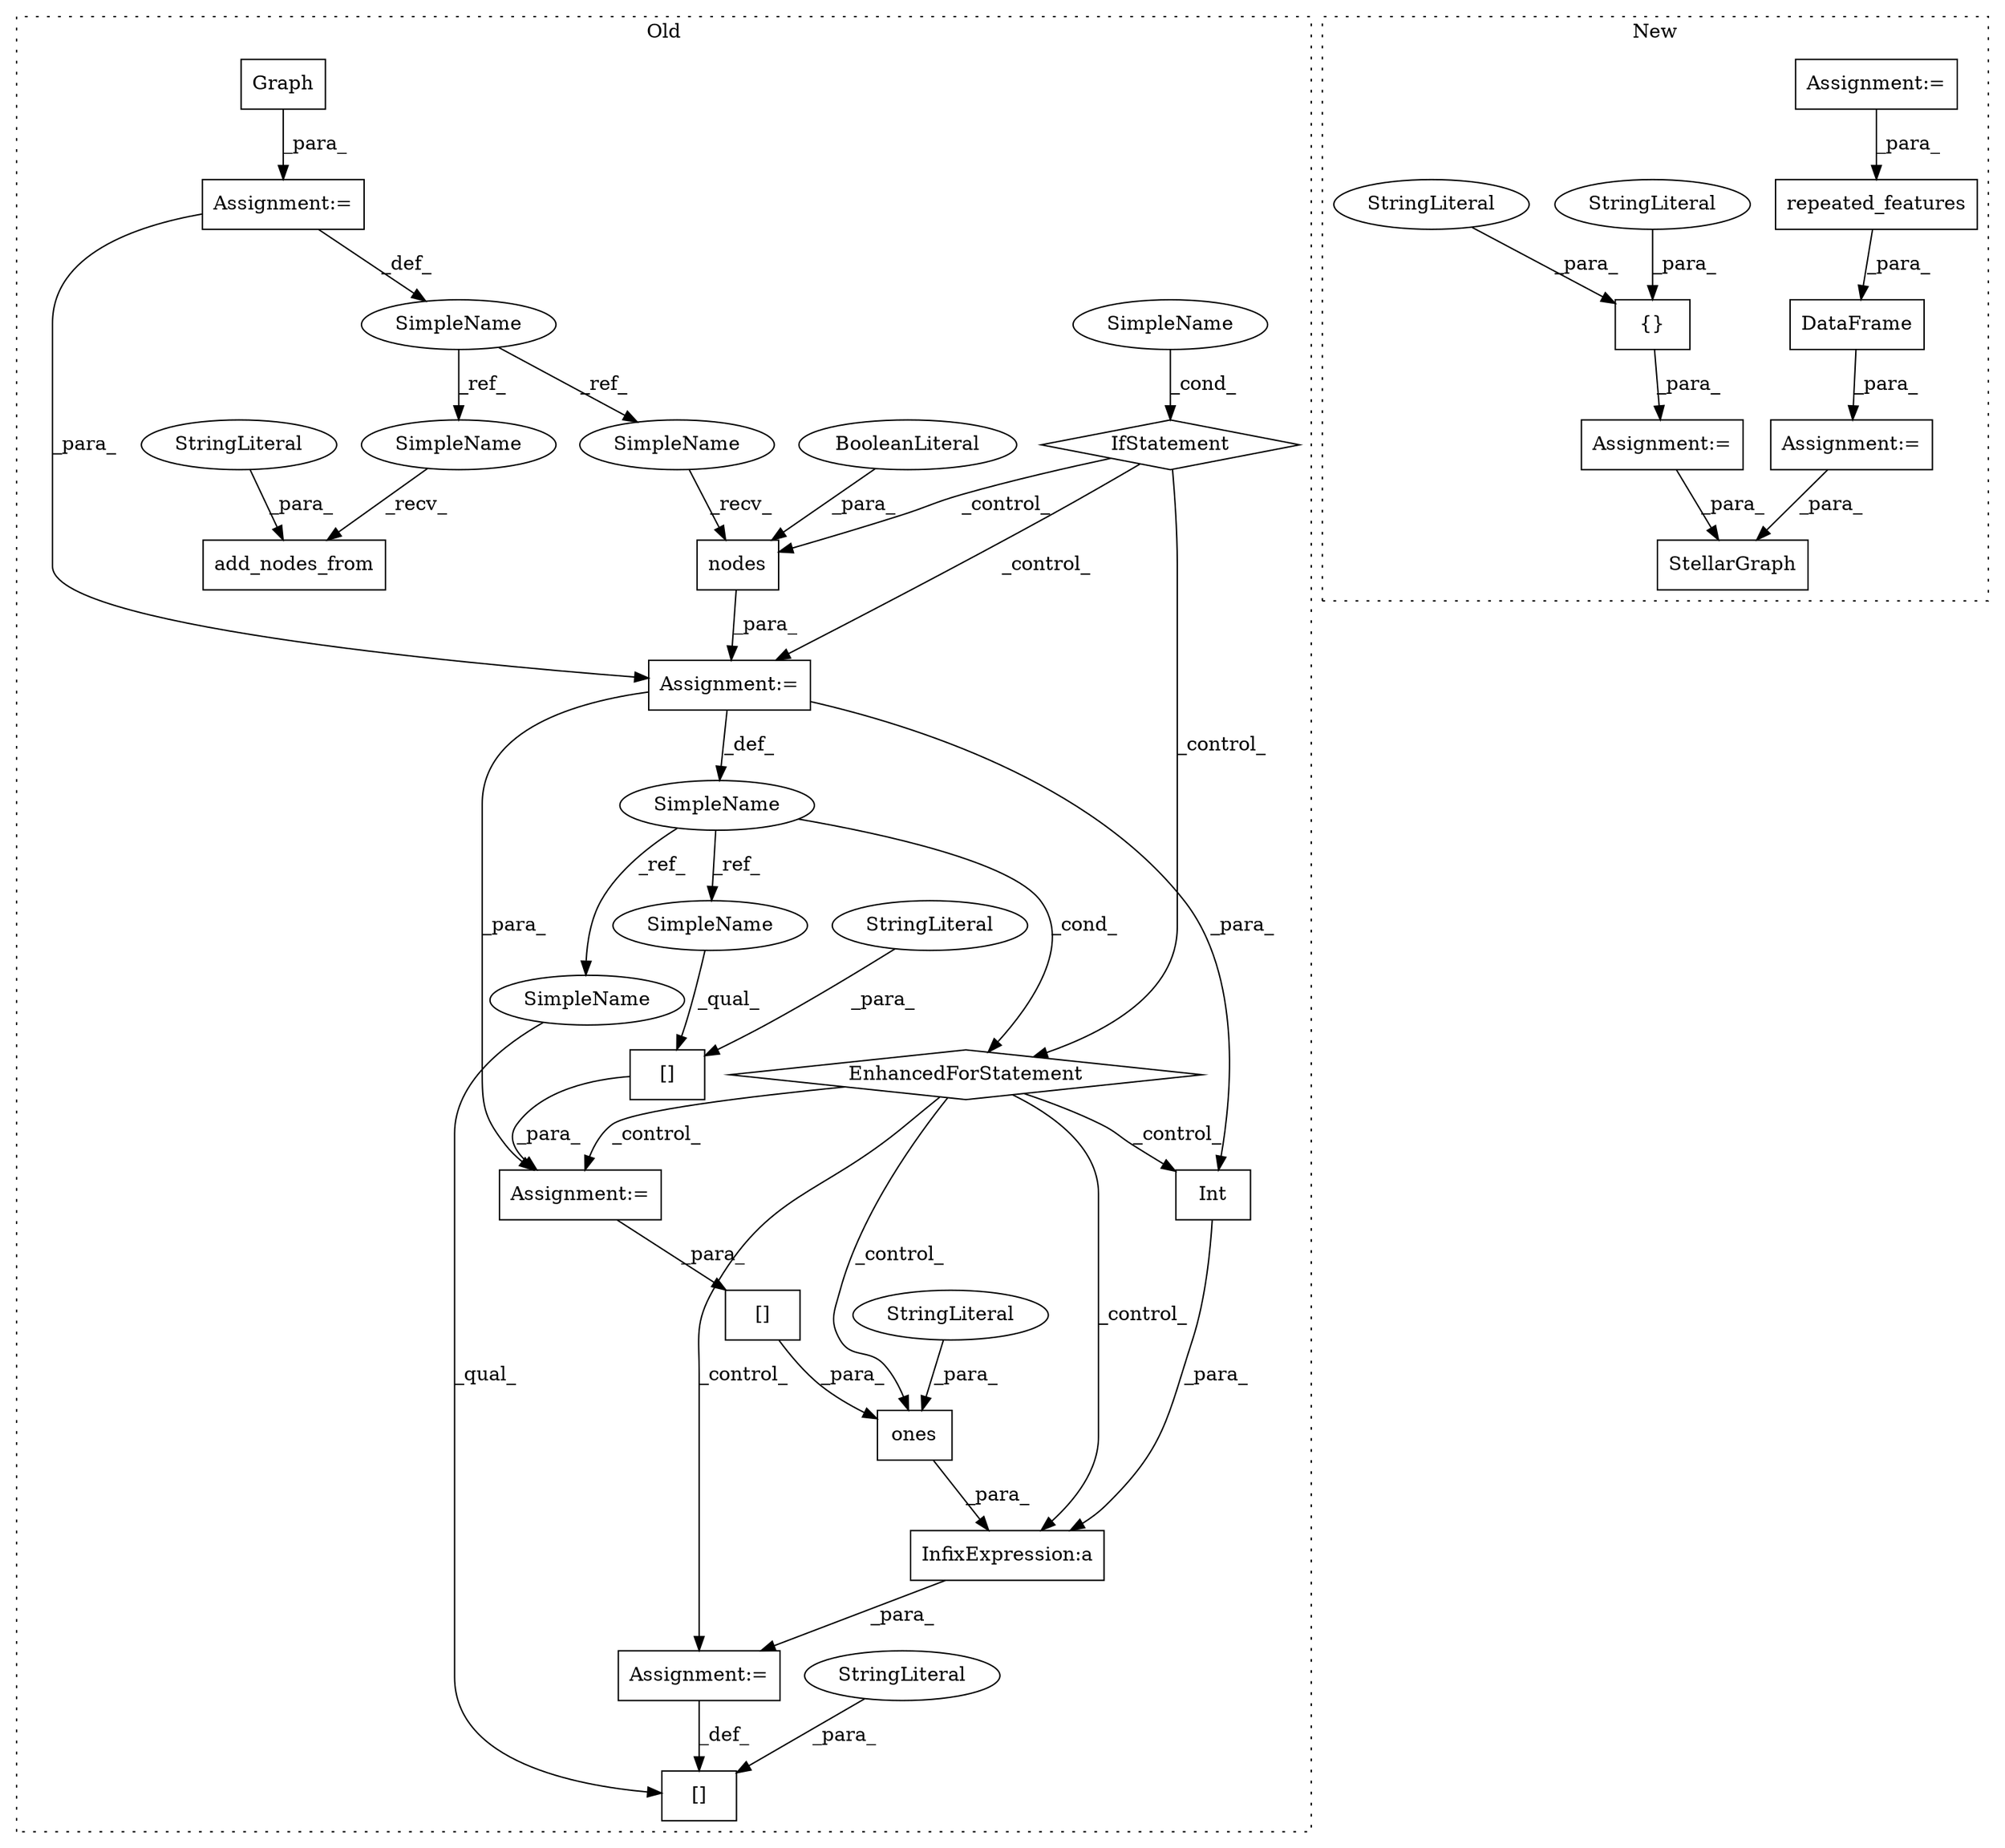 digraph G {
subgraph cluster0 {
1 [label="Int" a="32" s="2583,2588" l="4,1" shape="box"];
5 [label="EnhancedForStatement" a="70" s="2431,2525" l="69,2" shape="diamond"];
6 [label="IfStatement" a="25" s="2389,2421" l="4,2" shape="diamond"];
7 [label="InfixExpression:a" a="27" s="2595" l="3" shape="box"];
8 [label="[]" a="2" s="2564,2579" l="6,1" shape="box"];
11 [label="SimpleName" a="42" s="" l="" shape="ellipse"];
14 [label="StringLiteral" a="45" s="2570" l="9" shape="ellipse"];
16 [label="Graph" a="32" s="2150" l="7" shape="box"];
17 [label="nodes" a="32" s="2514,2524" l="6,1" shape="box"];
18 [label="SimpleName" a="42" s="2139" l="1" shape="ellipse"];
19 [label="add_nodes_from" a="32" s="2165,2197" l="15,1" shape="box"];
20 [label="StringLiteral" a="45" s="2193" l="4" shape="ellipse"];
21 [label="Assignment:=" a="7" s="2580" l="1" shape="box"];
22 [label="Assignment:=" a="7" s="2140" l="1" shape="box"];
24 [label="Assignment:=" a="7" s="2431,2525" l="69,2" shape="box"];
25 [label="BooleanLiteral" a="9" s="2520" l="4" shape="ellipse"];
26 [label="[]" a="2" s="2609,2632" l="21,1" shape="box"];
27 [label="SimpleName" a="42" s="2504" l="5" shape="ellipse"];
28 [label="[]" a="2" s="2540,2553" l="6,1" shape="box"];
29 [label="StringLiteral" a="45" s="2546" l="7" shape="ellipse"];
30 [label="ones" a="32" s="2604,2639" l="5,1" shape="box"];
31 [label="StringLiteral" a="45" s="2634" l="5" shape="ellipse"];
32 [label="Assignment:=" a="7" s="2539" l="1" shape="box"];
33 [label="SimpleName" a="42" s="2564" l="5" shape="ellipse"];
34 [label="SimpleName" a="42" s="2540" l="5" shape="ellipse"];
35 [label="SimpleName" a="42" s="2512" l="1" shape="ellipse"];
36 [label="SimpleName" a="42" s="2163" l="1" shape="ellipse"];
label = "Old";
style="dotted";
}
subgraph cluster1 {
2 [label="DataFrame" a="32" s="2410,2496" l="10,1" shape="box"];
3 [label="Assignment:=" a="7" s="2290" l="1" shape="box"];
4 [label="Assignment:=" a="7" s="2149" l="1" shape="box"];
9 [label="StellarGraph" a="32" s="2746,2770" l="13,1" shape="box"];
10 [label="{}" a="4" s="2606,2624" l="1,1" shape="box"];
12 [label="StringLiteral" a="45" s="2607" l="8" shape="ellipse"];
13 [label="StringLiteral" a="45" s="2616" l="8" shape="ellipse"];
15 [label="repeated_features" a="32" s="2420,2482" l="18,1" shape="box"];
23 [label="Assignment:=" a="7" s="2509" l="1" shape="box"];
label = "New";
style="dotted";
}
1 -> 7 [label="_para_"];
2 -> 3 [label="_para_"];
3 -> 9 [label="_para_"];
4 -> 15 [label="_para_"];
5 -> 1 [label="_control_"];
5 -> 7 [label="_control_"];
5 -> 21 [label="_control_"];
5 -> 30 [label="_control_"];
5 -> 32 [label="_control_"];
6 -> 24 [label="_control_"];
6 -> 5 [label="_control_"];
6 -> 17 [label="_control_"];
7 -> 21 [label="_para_"];
10 -> 23 [label="_para_"];
11 -> 6 [label="_cond_"];
12 -> 10 [label="_para_"];
13 -> 10 [label="_para_"];
14 -> 8 [label="_para_"];
15 -> 2 [label="_para_"];
16 -> 22 [label="_para_"];
17 -> 24 [label="_para_"];
18 -> 36 [label="_ref_"];
18 -> 35 [label="_ref_"];
20 -> 19 [label="_para_"];
21 -> 8 [label="_def_"];
22 -> 24 [label="_para_"];
22 -> 18 [label="_def_"];
23 -> 9 [label="_para_"];
24 -> 27 [label="_def_"];
24 -> 32 [label="_para_"];
24 -> 1 [label="_para_"];
25 -> 17 [label="_para_"];
26 -> 30 [label="_para_"];
27 -> 33 [label="_ref_"];
27 -> 34 [label="_ref_"];
27 -> 5 [label="_cond_"];
28 -> 32 [label="_para_"];
29 -> 28 [label="_para_"];
30 -> 7 [label="_para_"];
31 -> 30 [label="_para_"];
32 -> 26 [label="_para_"];
33 -> 8 [label="_qual_"];
34 -> 28 [label="_qual_"];
35 -> 17 [label="_recv_"];
36 -> 19 [label="_recv_"];
}